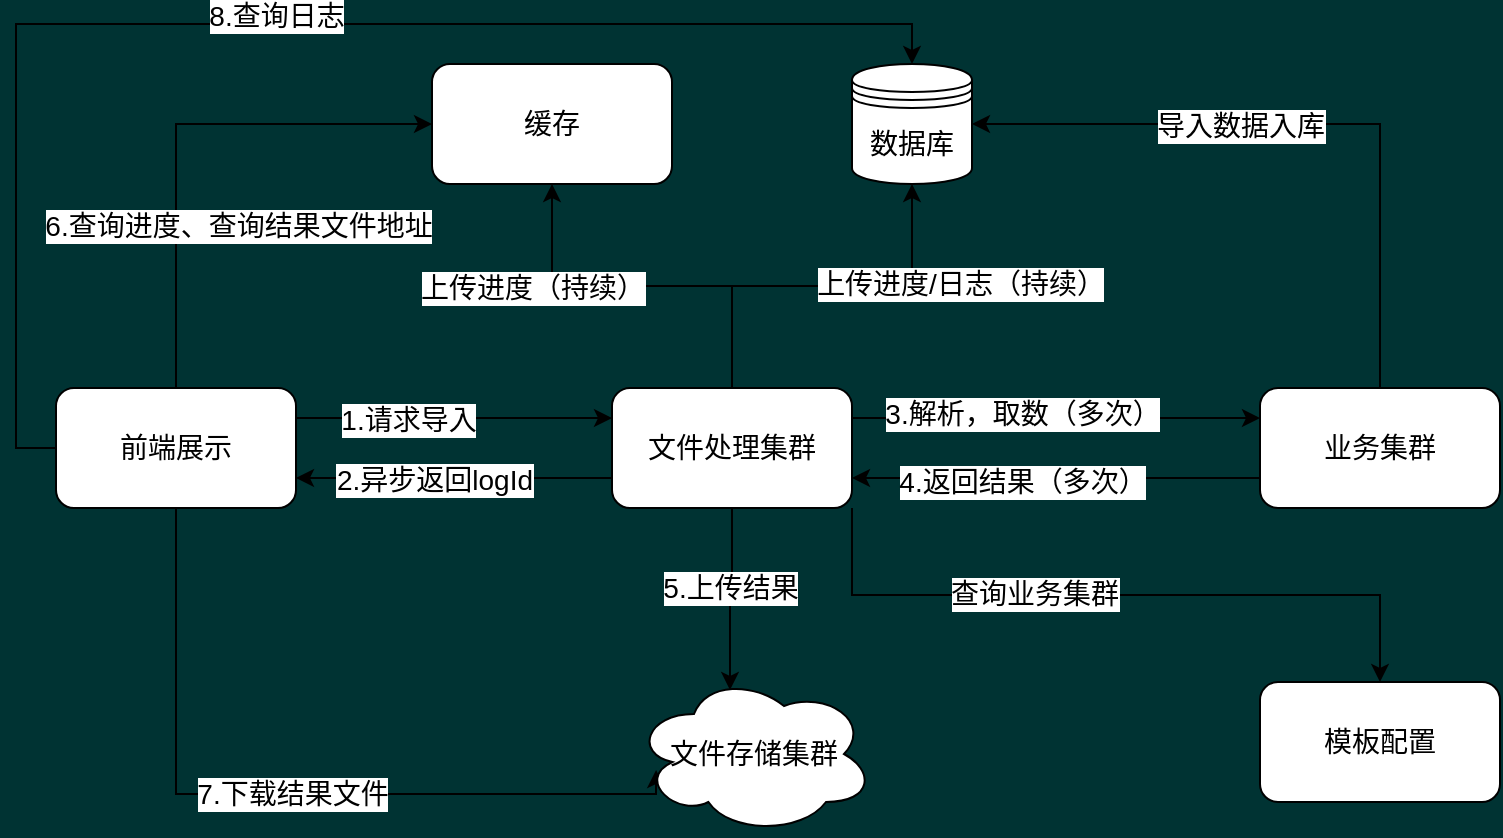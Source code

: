 <mxfile>
    <diagram id="W6QJhEqleLVwYwm4tCGk" name="导入流程">
        <mxGraphModel dx="948" dy="552" grid="0" gridSize="10" guides="1" tooltips="1" connect="1" arrows="1" fold="1" page="1" pageScale="1" pageWidth="1654" pageHeight="2336" background="#003333" math="0" shadow="0">
            <root>
                <mxCell id="0"/>
                <mxCell id="1" parent="0"/>
                <mxCell id="10" style="edgeStyle=orthogonalEdgeStyle;rounded=0;orthogonalLoop=1;jettySize=auto;html=1;exitX=0;exitY=0.75;exitDx=0;exitDy=0;entryX=1;entryY=0.75;entryDx=0;entryDy=0;fontSize=14;" parent="1" source="2" target="3" edge="1">
                    <mxGeometry relative="1" as="geometry"/>
                </mxCell>
                <mxCell id="11" value="2.异步返回logId" style="edgeLabel;html=1;align=center;verticalAlign=middle;resizable=0;points=[];fontSize=14;" parent="10" vertex="1" connectable="0">
                    <mxGeometry x="0.13" y="1" relative="1" as="geometry">
                        <mxPoint as="offset"/>
                    </mxGeometry>
                </mxCell>
                <mxCell id="12" style="edgeStyle=orthogonalEdgeStyle;rounded=0;orthogonalLoop=1;jettySize=auto;html=1;exitX=1;exitY=0.25;exitDx=0;exitDy=0;entryX=0;entryY=0.25;entryDx=0;entryDy=0;fontSize=14;" parent="1" source="2" target="4" edge="1">
                    <mxGeometry relative="1" as="geometry"/>
                </mxCell>
                <mxCell id="13" value="3.解析，取数（多次）" style="edgeLabel;html=1;align=center;verticalAlign=middle;resizable=0;points=[];fontSize=14;" parent="12" vertex="1" connectable="0">
                    <mxGeometry x="-0.395" y="3" relative="1" as="geometry">
                        <mxPoint x="23" y="1" as="offset"/>
                    </mxGeometry>
                </mxCell>
                <mxCell id="16" style="edgeStyle=orthogonalEdgeStyle;rounded=0;orthogonalLoop=1;jettySize=auto;html=1;exitX=0.5;exitY=1;exitDx=0;exitDy=0;entryX=0.4;entryY=0.1;entryDx=0;entryDy=0;entryPerimeter=0;fontSize=14;" parent="1" source="2" target="6" edge="1">
                    <mxGeometry relative="1" as="geometry"/>
                </mxCell>
                <mxCell id="17" value="5.上传结果" style="edgeLabel;html=1;align=center;verticalAlign=middle;resizable=0;points=[];fontSize=14;" parent="16" vertex="1" connectable="0">
                    <mxGeometry x="-0.136" y="-1" relative="1" as="geometry">
                        <mxPoint as="offset"/>
                    </mxGeometry>
                </mxCell>
                <mxCell id="22" style="edgeStyle=orthogonalEdgeStyle;rounded=0;orthogonalLoop=1;jettySize=auto;html=1;exitX=0.5;exitY=0;exitDx=0;exitDy=0;entryX=0.5;entryY=1;entryDx=0;entryDy=0;fontSize=14;" parent="1" source="2" target="5" edge="1">
                    <mxGeometry relative="1" as="geometry"/>
                </mxCell>
                <mxCell id="24" value="上传进度（持续）" style="edgeLabel;html=1;align=center;verticalAlign=middle;resizable=0;points=[];fontSize=14;" parent="22" vertex="1" connectable="0">
                    <mxGeometry x="0.375" y="1" relative="1" as="geometry">
                        <mxPoint x="-19" as="offset"/>
                    </mxGeometry>
                </mxCell>
                <mxCell id="23" style="edgeStyle=orthogonalEdgeStyle;rounded=0;orthogonalLoop=1;jettySize=auto;html=1;exitX=0.5;exitY=0;exitDx=0;exitDy=0;entryX=0.5;entryY=1;entryDx=0;entryDy=0;fontSize=14;" parent="1" source="2" target="7" edge="1">
                    <mxGeometry relative="1" as="geometry"/>
                </mxCell>
                <mxCell id="25" value="上传进度/日志（持续）" style="edgeLabel;html=1;align=center;verticalAlign=middle;resizable=0;points=[];fontSize=14;" parent="23" vertex="1" connectable="0">
                    <mxGeometry x="0.26" relative="1" as="geometry">
                        <mxPoint x="44" y="-1" as="offset"/>
                    </mxGeometry>
                </mxCell>
                <mxCell id="CDalE05WYn3X0efjjIQx-34" style="edgeStyle=orthogonalEdgeStyle;rounded=0;orthogonalLoop=1;jettySize=auto;html=1;exitX=1;exitY=1;exitDx=0;exitDy=0;fontSize=14;" parent="1" source="2" target="CDalE05WYn3X0efjjIQx-33" edge="1">
                    <mxGeometry relative="1" as="geometry"/>
                </mxCell>
                <mxCell id="CDalE05WYn3X0efjjIQx-35" value="查询业务集群" style="edgeLabel;html=1;align=center;verticalAlign=middle;resizable=0;points=[];fontSize=14;" parent="CDalE05WYn3X0efjjIQx-34" vertex="1" connectable="0">
                    <mxGeometry x="-0.437" y="1" relative="1" as="geometry">
                        <mxPoint x="35" as="offset"/>
                    </mxGeometry>
                </mxCell>
                <mxCell id="2" value="文件处理集群" style="rounded=1;whiteSpace=wrap;html=1;fontSize=14;" parent="1" vertex="1">
                    <mxGeometry x="489" y="395" width="120" height="60" as="geometry"/>
                </mxCell>
                <mxCell id="8" style="edgeStyle=orthogonalEdgeStyle;rounded=0;orthogonalLoop=1;jettySize=auto;html=1;fontSize=14;exitX=1;exitY=0.25;exitDx=0;exitDy=0;entryX=0;entryY=0.25;entryDx=0;entryDy=0;" parent="1" source="3" target="2" edge="1">
                    <mxGeometry relative="1" as="geometry">
                        <mxPoint x="387" y="390" as="sourcePoint"/>
                        <mxPoint x="532" y="386" as="targetPoint"/>
                    </mxGeometry>
                </mxCell>
                <mxCell id="9" value="1.请求导入" style="edgeLabel;html=1;align=center;verticalAlign=middle;resizable=0;points=[];fontSize=14;" parent="8" vertex="1" connectable="0">
                    <mxGeometry x="-0.299" y="-1" relative="1" as="geometry">
                        <mxPoint as="offset"/>
                    </mxGeometry>
                </mxCell>
                <mxCell id="28" style="edgeStyle=orthogonalEdgeStyle;rounded=0;orthogonalLoop=1;jettySize=auto;html=1;exitX=0.5;exitY=0;exitDx=0;exitDy=0;entryX=0;entryY=0.5;entryDx=0;entryDy=0;fontSize=14;" parent="1" source="3" target="5" edge="1">
                    <mxGeometry relative="1" as="geometry"/>
                </mxCell>
                <mxCell id="29" value="6.查询进度、查询结果文件地址" style="edgeLabel;html=1;align=center;verticalAlign=middle;resizable=0;points=[];fontSize=14;" parent="28" vertex="1" connectable="0">
                    <mxGeometry y="-1" relative="1" as="geometry">
                        <mxPoint x="30" y="49" as="offset"/>
                    </mxGeometry>
                </mxCell>
                <mxCell id="30" style="edgeStyle=orthogonalEdgeStyle;rounded=0;orthogonalLoop=1;jettySize=auto;html=1;exitX=0;exitY=0.5;exitDx=0;exitDy=0;entryX=0.5;entryY=0;entryDx=0;entryDy=0;fontSize=14;" parent="1" source="3" target="7" edge="1">
                    <mxGeometry relative="1" as="geometry"/>
                </mxCell>
                <mxCell id="31" value="8.查询日志" style="edgeLabel;html=1;align=center;verticalAlign=middle;resizable=0;points=[];fontSize=14;" parent="30" vertex="1" connectable="0">
                    <mxGeometry x="0.034" y="4" relative="1" as="geometry">
                        <mxPoint as="offset"/>
                    </mxGeometry>
                </mxCell>
                <mxCell id="32" style="edgeStyle=orthogonalEdgeStyle;rounded=0;orthogonalLoop=1;jettySize=auto;html=1;exitX=0.5;exitY=1;exitDx=0;exitDy=0;fontSize=14;entryX=0.092;entryY=0.6;entryDx=0;entryDy=0;entryPerimeter=0;" parent="1" source="3" target="6" edge="1">
                    <mxGeometry relative="1" as="geometry">
                        <mxPoint x="436" y="598" as="targetPoint"/>
                        <Array as="points">
                            <mxPoint x="271" y="598"/>
                            <mxPoint x="511" y="598"/>
                        </Array>
                    </mxGeometry>
                </mxCell>
                <mxCell id="33" value="7.下载结果文件" style="edgeLabel;html=1;align=center;verticalAlign=middle;resizable=0;points=[];fontSize=14;" parent="32" vertex="1" connectable="0">
                    <mxGeometry x="0.018" relative="1" as="geometry">
                        <mxPoint as="offset"/>
                    </mxGeometry>
                </mxCell>
                <mxCell id="3" value="前端展示" style="rounded=1;whiteSpace=wrap;html=1;fontSize=14;" parent="1" vertex="1">
                    <mxGeometry x="211" y="395" width="120" height="60" as="geometry"/>
                </mxCell>
                <mxCell id="14" style="edgeStyle=orthogonalEdgeStyle;rounded=0;orthogonalLoop=1;jettySize=auto;html=1;exitX=0;exitY=0.75;exitDx=0;exitDy=0;entryX=1;entryY=0.75;entryDx=0;entryDy=0;fontSize=14;" parent="1" source="4" target="2" edge="1">
                    <mxGeometry relative="1" as="geometry"/>
                </mxCell>
                <mxCell id="15" value="4.返回结果（多次）" style="edgeLabel;html=1;align=center;verticalAlign=middle;resizable=0;points=[];fontSize=14;" parent="14" vertex="1" connectable="0">
                    <mxGeometry x="0.356" y="2" relative="1" as="geometry">
                        <mxPoint x="19" as="offset"/>
                    </mxGeometry>
                </mxCell>
                <mxCell id="wxNm3VfwUCMc1tsUPirr-33" style="edgeStyle=orthogonalEdgeStyle;rounded=0;orthogonalLoop=1;jettySize=auto;html=1;exitX=0.5;exitY=0;exitDx=0;exitDy=0;entryX=1;entryY=0.5;entryDx=0;entryDy=0;fontSize=14;" edge="1" parent="1" source="4" target="7">
                    <mxGeometry relative="1" as="geometry"/>
                </mxCell>
                <mxCell id="wxNm3VfwUCMc1tsUPirr-34" value="导入数据入库" style="edgeLabel;html=1;align=center;verticalAlign=middle;resizable=0;points=[];fontSize=14;" vertex="1" connectable="0" parent="wxNm3VfwUCMc1tsUPirr-33">
                    <mxGeometry x="0.206" y="1" relative="1" as="geometry">
                        <mxPoint as="offset"/>
                    </mxGeometry>
                </mxCell>
                <mxCell id="4" value="业务集群" style="rounded=1;whiteSpace=wrap;html=1;fontSize=14;" parent="1" vertex="1">
                    <mxGeometry x="813" y="395" width="120" height="60" as="geometry"/>
                </mxCell>
                <mxCell id="5" value="缓存" style="rounded=1;whiteSpace=wrap;html=1;fontSize=14;" parent="1" vertex="1">
                    <mxGeometry x="399" y="233" width="120" height="60" as="geometry"/>
                </mxCell>
                <mxCell id="6" value="文件存储集群" style="ellipse;shape=cloud;whiteSpace=wrap;html=1;fontSize=14;" parent="1" vertex="1">
                    <mxGeometry x="500" y="538" width="120" height="80" as="geometry"/>
                </mxCell>
                <mxCell id="7" value="数据库" style="shape=datastore;whiteSpace=wrap;html=1;fontSize=14;" parent="1" vertex="1">
                    <mxGeometry x="609" y="233" width="60" height="60" as="geometry"/>
                </mxCell>
                <mxCell id="CDalE05WYn3X0efjjIQx-33" value="模板配置" style="rounded=1;whiteSpace=wrap;html=1;fontSize=14;" parent="1" vertex="1">
                    <mxGeometry x="813" y="542" width="120" height="60" as="geometry"/>
                </mxCell>
            </root>
        </mxGraphModel>
    </diagram>
    <diagram name="导出流程" id="FM1-Ycc2JTscosv4uVZI">
        <mxGraphModel dx="1374" dy="800" grid="0" gridSize="10" guides="1" tooltips="1" connect="1" arrows="1" fold="1" page="1" pageScale="1" pageWidth="1654" pageHeight="2336" background="#003333" math="0" shadow="0">
            <root>
                <mxCell id="GLalpC4Ld4ICImjhTUgS-0"/>
                <mxCell id="GLalpC4Ld4ICImjhTUgS-1" parent="GLalpC4Ld4ICImjhTUgS-0"/>
                <mxCell id="GLalpC4Ld4ICImjhTUgS-2" style="edgeStyle=orthogonalEdgeStyle;rounded=0;orthogonalLoop=1;jettySize=auto;html=1;exitX=0;exitY=0.75;exitDx=0;exitDy=0;entryX=1;entryY=0.75;entryDx=0;entryDy=0;fontSize=14;" parent="GLalpC4Ld4ICImjhTUgS-1" source="GLalpC4Ld4ICImjhTUgS-12" target="GLalpC4Ld4ICImjhTUgS-21" edge="1">
                    <mxGeometry relative="1" as="geometry"/>
                </mxCell>
                <mxCell id="GLalpC4Ld4ICImjhTUgS-3" value="2.异步返回logId" style="edgeLabel;html=1;align=center;verticalAlign=middle;resizable=0;points=[];fontSize=14;" parent="GLalpC4Ld4ICImjhTUgS-2" vertex="1" connectable="0">
                    <mxGeometry x="0.13" y="1" relative="1" as="geometry">
                        <mxPoint as="offset"/>
                    </mxGeometry>
                </mxCell>
                <mxCell id="GLalpC4Ld4ICImjhTUgS-4" style="edgeStyle=orthogonalEdgeStyle;rounded=0;orthogonalLoop=1;jettySize=auto;html=1;exitX=1;exitY=0.25;exitDx=0;exitDy=0;entryX=0;entryY=0.25;entryDx=0;entryDy=0;fontSize=14;" parent="GLalpC4Ld4ICImjhTUgS-1" source="GLalpC4Ld4ICImjhTUgS-12" target="GLalpC4Ld4ICImjhTUgS-24" edge="1">
                    <mxGeometry relative="1" as="geometry"/>
                </mxCell>
                <mxCell id="GLalpC4Ld4ICImjhTUgS-5" value="4.取数（多次）" style="edgeLabel;html=1;align=center;verticalAlign=middle;resizable=0;points=[];fontSize=14;" parent="GLalpC4Ld4ICImjhTUgS-4" vertex="1" connectable="0">
                    <mxGeometry x="-0.395" y="3" relative="1" as="geometry">
                        <mxPoint x="23" y="1" as="offset"/>
                    </mxGeometry>
                </mxCell>
                <mxCell id="GLalpC4Ld4ICImjhTUgS-6" style="edgeStyle=orthogonalEdgeStyle;rounded=0;orthogonalLoop=1;jettySize=auto;html=1;exitX=0.25;exitY=1;exitDx=0;exitDy=0;entryX=0.4;entryY=0.1;entryDx=0;entryDy=0;entryPerimeter=0;fontSize=14;" parent="GLalpC4Ld4ICImjhTUgS-1" source="GLalpC4Ld4ICImjhTUgS-12" target="GLalpC4Ld4ICImjhTUgS-26" edge="1">
                    <mxGeometry relative="1" as="geometry"/>
                </mxCell>
                <mxCell id="GLalpC4Ld4ICImjhTUgS-7" value="6.上传结果" style="edgeLabel;html=1;align=center;verticalAlign=middle;resizable=0;points=[];fontSize=14;" parent="GLalpC4Ld4ICImjhTUgS-6" vertex="1" connectable="0">
                    <mxGeometry x="-0.136" y="-1" relative="1" as="geometry">
                        <mxPoint as="offset"/>
                    </mxGeometry>
                </mxCell>
                <mxCell id="GLalpC4Ld4ICImjhTUgS-8" style="edgeStyle=orthogonalEdgeStyle;rounded=0;orthogonalLoop=1;jettySize=auto;html=1;exitX=0.5;exitY=0;exitDx=0;exitDy=0;entryX=0.5;entryY=1;entryDx=0;entryDy=0;fontSize=14;" parent="GLalpC4Ld4ICImjhTUgS-1" source="GLalpC4Ld4ICImjhTUgS-12" target="GLalpC4Ld4ICImjhTUgS-25" edge="1">
                    <mxGeometry relative="1" as="geometry"/>
                </mxCell>
                <mxCell id="GLalpC4Ld4ICImjhTUgS-9" value="上传进度（持续）" style="edgeLabel;html=1;align=center;verticalAlign=middle;resizable=0;points=[];fontSize=14;" parent="GLalpC4Ld4ICImjhTUgS-8" vertex="1" connectable="0">
                    <mxGeometry x="0.375" y="1" relative="1" as="geometry">
                        <mxPoint x="-12" as="offset"/>
                    </mxGeometry>
                </mxCell>
                <mxCell id="GLalpC4Ld4ICImjhTUgS-10" style="edgeStyle=orthogonalEdgeStyle;rounded=0;orthogonalLoop=1;jettySize=auto;html=1;exitX=0.5;exitY=0;exitDx=0;exitDy=0;entryX=0.5;entryY=1;entryDx=0;entryDy=0;fontSize=14;" parent="GLalpC4Ld4ICImjhTUgS-1" source="GLalpC4Ld4ICImjhTUgS-12" target="GLalpC4Ld4ICImjhTUgS-27" edge="1">
                    <mxGeometry relative="1" as="geometry"/>
                </mxCell>
                <mxCell id="GLalpC4Ld4ICImjhTUgS-11" value="上传进度/日志（持续）" style="edgeLabel;html=1;align=center;verticalAlign=middle;resizable=0;points=[];fontSize=14;" parent="GLalpC4Ld4ICImjhTUgS-10" vertex="1" connectable="0">
                    <mxGeometry x="0.26" relative="1" as="geometry">
                        <mxPoint x="38" as="offset"/>
                    </mxGeometry>
                </mxCell>
                <mxCell id="FxM49vCbfMgNf5FX0vot-1" style="edgeStyle=orthogonalEdgeStyle;rounded=0;orthogonalLoop=1;jettySize=auto;html=1;exitX=1;exitY=1;exitDx=0;exitDy=0;fontSize=14;" parent="GLalpC4Ld4ICImjhTUgS-1" source="GLalpC4Ld4ICImjhTUgS-12" target="FxM49vCbfMgNf5FX0vot-0" edge="1">
                    <mxGeometry relative="1" as="geometry"/>
                </mxCell>
                <mxCell id="rBEfVkVKR4py8GUn7ATa-0" value="查询业务集群" style="edgeLabel;html=1;align=center;verticalAlign=middle;resizable=0;points=[];fontSize=14;" parent="FxM49vCbfMgNf5FX0vot-1" vertex="1" connectable="0">
                    <mxGeometry x="-0.369" relative="1" as="geometry">
                        <mxPoint x="22" y="-1" as="offset"/>
                    </mxGeometry>
                </mxCell>
                <mxCell id="GLalpC4Ld4ICImjhTUgS-12" value="文件处理集群" style="rounded=1;whiteSpace=wrap;html=1;fontSize=14;" parent="GLalpC4Ld4ICImjhTUgS-1" vertex="1">
                    <mxGeometry x="489" y="395" width="120" height="60" as="geometry"/>
                </mxCell>
                <mxCell id="GLalpC4Ld4ICImjhTUgS-13" style="edgeStyle=orthogonalEdgeStyle;rounded=0;orthogonalLoop=1;jettySize=auto;html=1;fontSize=14;exitX=1;exitY=0.25;exitDx=0;exitDy=0;entryX=0;entryY=0.25;entryDx=0;entryDy=0;" parent="GLalpC4Ld4ICImjhTUgS-1" source="GLalpC4Ld4ICImjhTUgS-21" target="GLalpC4Ld4ICImjhTUgS-12" edge="1">
                    <mxGeometry relative="1" as="geometry">
                        <mxPoint x="387" y="390" as="sourcePoint"/>
                        <mxPoint x="532" y="386" as="targetPoint"/>
                    </mxGeometry>
                </mxCell>
                <mxCell id="GLalpC4Ld4ICImjhTUgS-14" value="1.请求导出" style="edgeLabel;html=1;align=center;verticalAlign=middle;resizable=0;points=[];fontSize=14;" parent="GLalpC4Ld4ICImjhTUgS-13" vertex="1" connectable="0">
                    <mxGeometry x="-0.299" y="-1" relative="1" as="geometry">
                        <mxPoint as="offset"/>
                    </mxGeometry>
                </mxCell>
                <mxCell id="GLalpC4Ld4ICImjhTUgS-15" style="edgeStyle=orthogonalEdgeStyle;rounded=0;orthogonalLoop=1;jettySize=auto;html=1;exitX=0.5;exitY=0;exitDx=0;exitDy=0;entryX=0;entryY=0.5;entryDx=0;entryDy=0;fontSize=14;" parent="GLalpC4Ld4ICImjhTUgS-1" source="GLalpC4Ld4ICImjhTUgS-21" target="GLalpC4Ld4ICImjhTUgS-25" edge="1">
                    <mxGeometry relative="1" as="geometry"/>
                </mxCell>
                <mxCell id="GLalpC4Ld4ICImjhTUgS-16" value="7.查询进度、查询结果文件地址" style="edgeLabel;html=1;align=center;verticalAlign=middle;resizable=0;points=[];fontSize=14;" parent="GLalpC4Ld4ICImjhTUgS-15" vertex="1" connectable="0">
                    <mxGeometry y="-1" relative="1" as="geometry">
                        <mxPoint x="31" y="44" as="offset"/>
                    </mxGeometry>
                </mxCell>
                <mxCell id="GLalpC4Ld4ICImjhTUgS-17" style="edgeStyle=orthogonalEdgeStyle;rounded=0;orthogonalLoop=1;jettySize=auto;html=1;exitX=0;exitY=0.5;exitDx=0;exitDy=0;entryX=0.5;entryY=0;entryDx=0;entryDy=0;fontSize=14;" parent="GLalpC4Ld4ICImjhTUgS-1" source="GLalpC4Ld4ICImjhTUgS-21" target="GLalpC4Ld4ICImjhTUgS-27" edge="1">
                    <mxGeometry relative="1" as="geometry"/>
                </mxCell>
                <mxCell id="GLalpC4Ld4ICImjhTUgS-18" value="8.查询日志" style="edgeLabel;html=1;align=center;verticalAlign=middle;resizable=0;points=[];fontSize=14;" parent="GLalpC4Ld4ICImjhTUgS-17" vertex="1" connectable="0">
                    <mxGeometry x="0.034" y="4" relative="1" as="geometry">
                        <mxPoint as="offset"/>
                    </mxGeometry>
                </mxCell>
                <mxCell id="GLalpC4Ld4ICImjhTUgS-19" style="edgeStyle=orthogonalEdgeStyle;rounded=0;orthogonalLoop=1;jettySize=auto;html=1;exitX=0.5;exitY=1;exitDx=0;exitDy=0;fontSize=14;entryX=0.092;entryY=0.6;entryDx=0;entryDy=0;entryPerimeter=0;" parent="GLalpC4Ld4ICImjhTUgS-1" source="GLalpC4Ld4ICImjhTUgS-21" target="GLalpC4Ld4ICImjhTUgS-26" edge="1">
                    <mxGeometry relative="1" as="geometry">
                        <mxPoint x="436" y="598" as="targetPoint"/>
                        <Array as="points">
                            <mxPoint x="271" y="598"/>
                            <mxPoint x="511" y="598"/>
                        </Array>
                    </mxGeometry>
                </mxCell>
                <mxCell id="GLalpC4Ld4ICImjhTUgS-20" value="8.下载结果文件" style="edgeLabel;html=1;align=center;verticalAlign=middle;resizable=0;points=[];fontSize=14;" parent="GLalpC4Ld4ICImjhTUgS-19" vertex="1" connectable="0">
                    <mxGeometry x="0.018" relative="1" as="geometry">
                        <mxPoint as="offset"/>
                    </mxGeometry>
                </mxCell>
                <mxCell id="GLalpC4Ld4ICImjhTUgS-21" value="前端展示" style="rounded=1;whiteSpace=wrap;html=1;fontSize=14;" parent="GLalpC4Ld4ICImjhTUgS-1" vertex="1">
                    <mxGeometry x="211" y="395" width="120" height="60" as="geometry"/>
                </mxCell>
                <mxCell id="GLalpC4Ld4ICImjhTUgS-22" style="edgeStyle=orthogonalEdgeStyle;rounded=0;orthogonalLoop=1;jettySize=auto;html=1;exitX=0;exitY=0.75;exitDx=0;exitDy=0;entryX=1;entryY=0.75;entryDx=0;entryDy=0;fontSize=14;" parent="GLalpC4Ld4ICImjhTUgS-1" source="GLalpC4Ld4ICImjhTUgS-24" target="GLalpC4Ld4ICImjhTUgS-12" edge="1">
                    <mxGeometry relative="1" as="geometry"/>
                </mxCell>
                <mxCell id="GLalpC4Ld4ICImjhTUgS-23" value="5.返回结果（多次）" style="edgeLabel;html=1;align=center;verticalAlign=middle;resizable=0;points=[];fontSize=14;" parent="GLalpC4Ld4ICImjhTUgS-22" vertex="1" connectable="0">
                    <mxGeometry x="0.356" y="2" relative="1" as="geometry">
                        <mxPoint x="19" as="offset"/>
                    </mxGeometry>
                </mxCell>
                <mxCell id="GLalpC4Ld4ICImjhTUgS-24" value="业务集群" style="rounded=1;whiteSpace=wrap;html=1;fontSize=14;" parent="GLalpC4Ld4ICImjhTUgS-1" vertex="1">
                    <mxGeometry x="800" y="395" width="120" height="60" as="geometry"/>
                </mxCell>
                <mxCell id="GLalpC4Ld4ICImjhTUgS-25" value="缓存" style="rounded=1;whiteSpace=wrap;html=1;fontSize=14;" parent="GLalpC4Ld4ICImjhTUgS-1" vertex="1">
                    <mxGeometry x="399" y="233" width="120" height="60" as="geometry"/>
                </mxCell>
                <mxCell id="GLalpC4Ld4ICImjhTUgS-29" style="edgeStyle=orthogonalEdgeStyle;rounded=0;orthogonalLoop=1;jettySize=auto;html=1;exitX=0.88;exitY=0.25;exitDx=0;exitDy=0;exitPerimeter=0;entryX=0.75;entryY=1;entryDx=0;entryDy=0;fontSize=14;" parent="GLalpC4Ld4ICImjhTUgS-1" source="GLalpC4Ld4ICImjhTUgS-26" target="GLalpC4Ld4ICImjhTUgS-12" edge="1">
                    <mxGeometry relative="1" as="geometry"/>
                </mxCell>
                <mxCell id="GLalpC4Ld4ICImjhTUgS-30" value="3.下载模板" style="edgeLabel;html=1;align=center;verticalAlign=middle;resizable=0;points=[];fontSize=14;" parent="GLalpC4Ld4ICImjhTUgS-29" vertex="1" connectable="0">
                    <mxGeometry x="-0.114" relative="1" as="geometry">
                        <mxPoint x="9" y="5" as="offset"/>
                    </mxGeometry>
                </mxCell>
                <mxCell id="GLalpC4Ld4ICImjhTUgS-26" value="文件存储集群" style="ellipse;shape=cloud;whiteSpace=wrap;html=1;fontSize=14;" parent="GLalpC4Ld4ICImjhTUgS-1" vertex="1">
                    <mxGeometry x="474" y="536" width="120" height="80" as="geometry"/>
                </mxCell>
                <mxCell id="GLalpC4Ld4ICImjhTUgS-27" value="数据库" style="shape=datastore;whiteSpace=wrap;html=1;fontSize=14;" parent="GLalpC4Ld4ICImjhTUgS-1" vertex="1">
                    <mxGeometry x="609" y="233" width="60" height="60" as="geometry"/>
                </mxCell>
                <mxCell id="FxM49vCbfMgNf5FX0vot-0" value="模板配置" style="rounded=1;whiteSpace=wrap;html=1;fontSize=14;" parent="GLalpC4Ld4ICImjhTUgS-1" vertex="1">
                    <mxGeometry x="800" y="543" width="120" height="60" as="geometry"/>
                </mxCell>
            </root>
        </mxGraphModel>
    </diagram>
</mxfile>